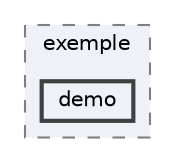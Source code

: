digraph "/Users/charlottesoltysiak/Documents/projet_maven/mon-appli/src/main/java/org/exemple/demo"
{
 // LATEX_PDF_SIZE
  bgcolor="transparent";
  edge [fontname=Helvetica,fontsize=10,labelfontname=Helvetica,labelfontsize=10];
  node [fontname=Helvetica,fontsize=10,shape=box,height=0.2,width=0.4];
  compound=true
  subgraph clusterdir_a8fed06f2d623550b00cda87e6935844 {
    graph [ bgcolor="#eef1f8", pencolor="grey50", label="exemple", fontname=Helvetica,fontsize=10 style="filled,dashed", URL="dir_a8fed06f2d623550b00cda87e6935844.html",tooltip=""]
  dir_1f068951ad90016edf48f3b98d2471f4 [label="demo", fillcolor="#eef1f8", color="grey25", style="filled,bold", URL="dir_1f068951ad90016edf48f3b98d2471f4.html",tooltip=""];
  }
}
